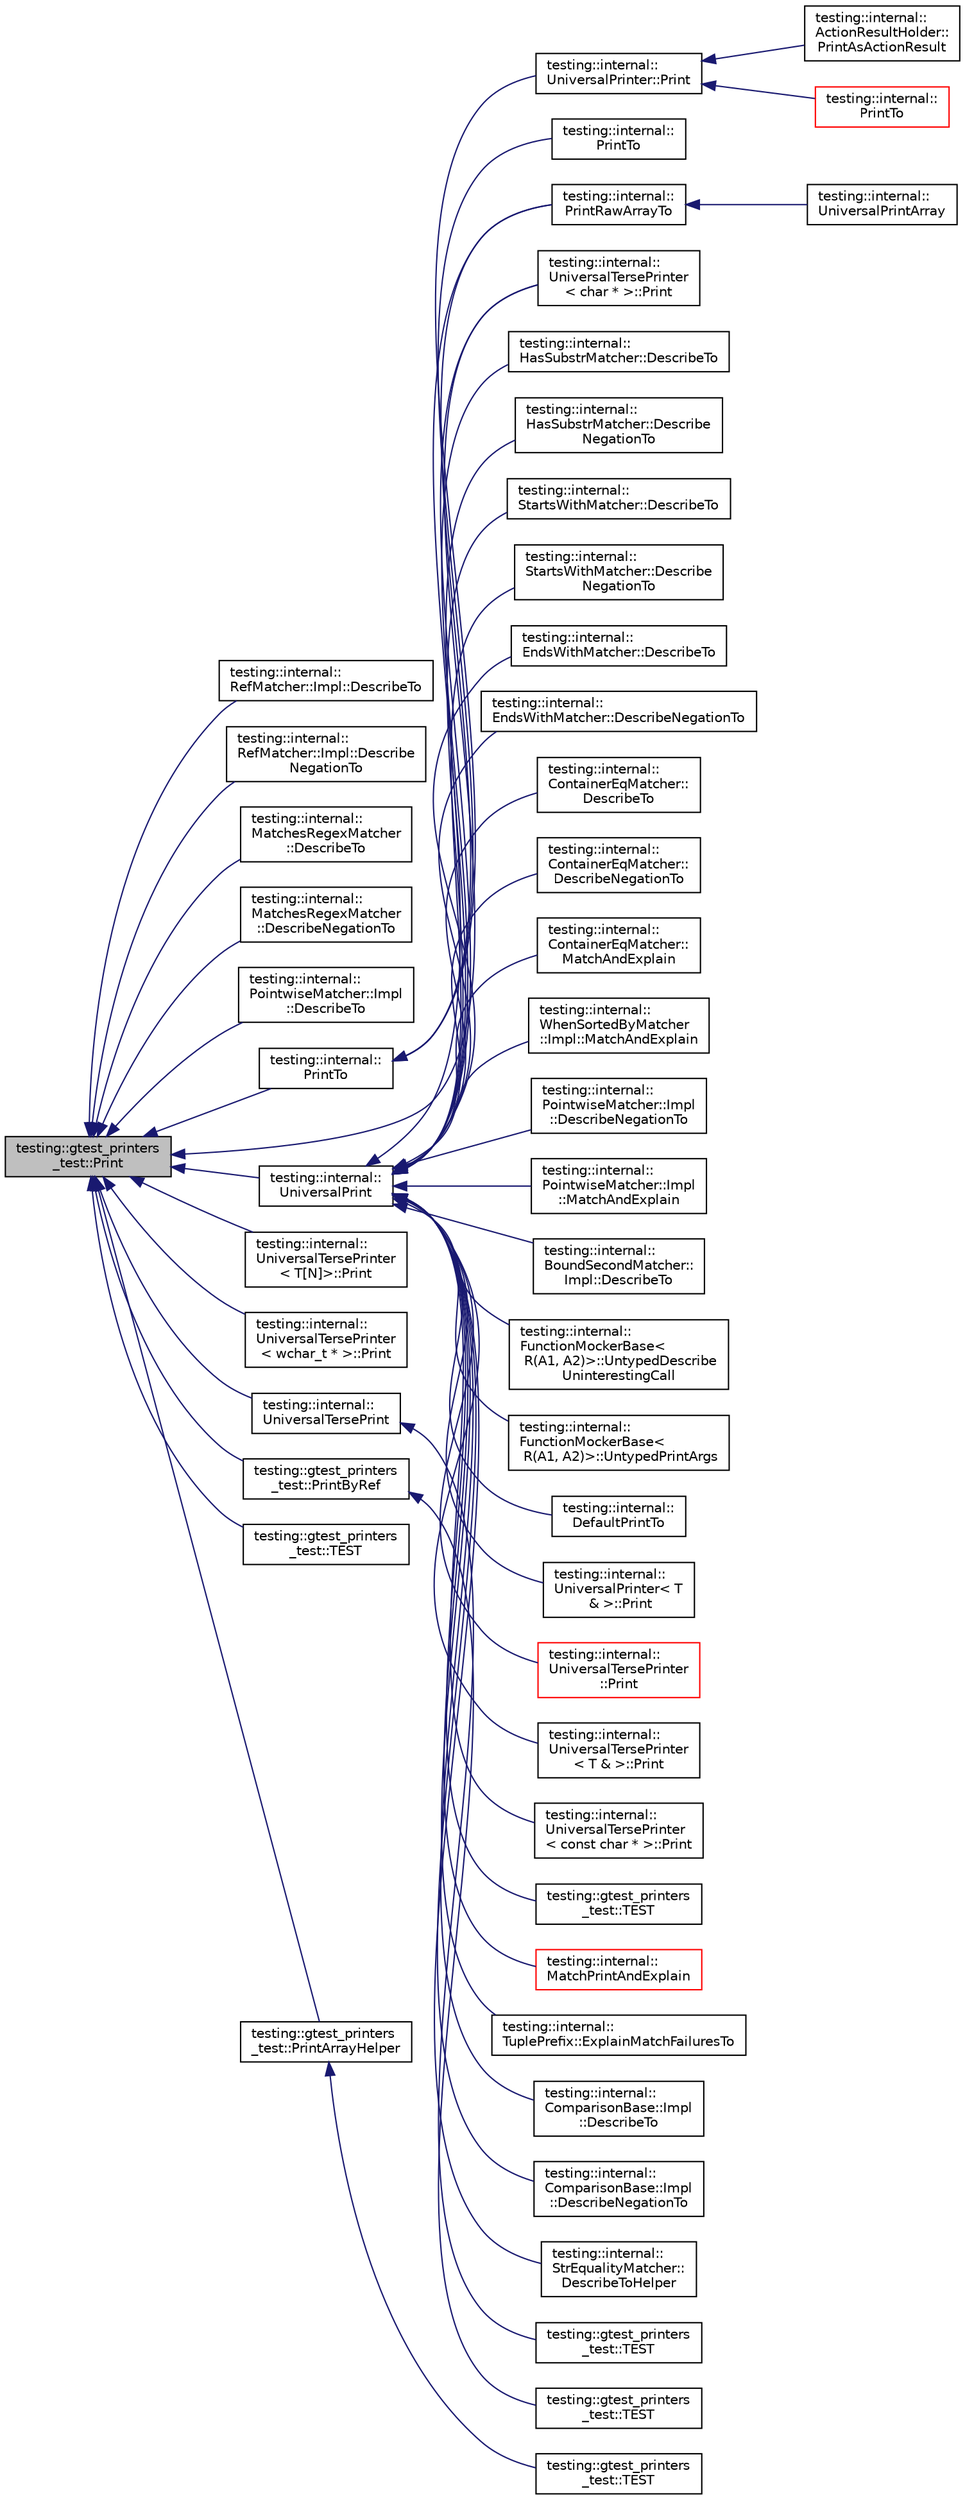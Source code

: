 digraph "testing::gtest_printers_test::Print"
{
  edge [fontname="Helvetica",fontsize="10",labelfontname="Helvetica",labelfontsize="10"];
  node [fontname="Helvetica",fontsize="10",shape=record];
  rankdir="LR";
  Node16 [label="testing::gtest_printers\l_test::Print",height=0.2,width=0.4,color="black", fillcolor="grey75", style="filled", fontcolor="black"];
  Node16 -> Node17 [dir="back",color="midnightblue",fontsize="10",style="solid",fontname="Helvetica"];
  Node17 [label="testing::internal::\lRefMatcher::Impl::DescribeTo",height=0.2,width=0.4,color="black", fillcolor="white", style="filled",URL="$da/d78/classtesting_1_1internal_1_1_ref_matcher_3_01_t_01_6_01_4_1_1_impl.html#a3ddb19a24bfbb627a9c6194b665cbd19"];
  Node16 -> Node18 [dir="back",color="midnightblue",fontsize="10",style="solid",fontname="Helvetica"];
  Node18 [label="testing::internal::\lRefMatcher::Impl::Describe\lNegationTo",height=0.2,width=0.4,color="black", fillcolor="white", style="filled",URL="$da/d78/classtesting_1_1internal_1_1_ref_matcher_3_01_t_01_6_01_4_1_1_impl.html#aa9ee30325e568c5599dd76f8823bf876"];
  Node16 -> Node19 [dir="back",color="midnightblue",fontsize="10",style="solid",fontname="Helvetica"];
  Node19 [label="testing::internal::\lMatchesRegexMatcher\l::DescribeTo",height=0.2,width=0.4,color="black", fillcolor="white", style="filled",URL="$de/d3b/classtesting_1_1internal_1_1_matches_regex_matcher.html#a8ebd3a0cf33a7bad04a3daf4b0653d8f"];
  Node16 -> Node20 [dir="back",color="midnightblue",fontsize="10",style="solid",fontname="Helvetica"];
  Node20 [label="testing::internal::\lMatchesRegexMatcher\l::DescribeNegationTo",height=0.2,width=0.4,color="black", fillcolor="white", style="filled",URL="$de/d3b/classtesting_1_1internal_1_1_matches_regex_matcher.html#a63154c9c572c1e44a130d58539fde707"];
  Node16 -> Node21 [dir="back",color="midnightblue",fontsize="10",style="solid",fontname="Helvetica"];
  Node21 [label="testing::internal::\lPointwiseMatcher::Impl\l::DescribeTo",height=0.2,width=0.4,color="black", fillcolor="white", style="filled",URL="$d6/d60/classtesting_1_1internal_1_1_pointwise_matcher_1_1_impl.html#a0c699f62bbd02595471b793baa9cc75e"];
  Node16 -> Node22 [dir="back",color="midnightblue",fontsize="10",style="solid",fontname="Helvetica"];
  Node22 [label="testing::internal::\lPrintTo",height=0.2,width=0.4,color="black", fillcolor="white", style="filled",URL="$d0/da7/namespacetesting_1_1internal.html#af2c33928facbf2edf7af564278724d98"];
  Node22 -> Node23 [dir="back",color="midnightblue",fontsize="10",style="solid",fontname="Helvetica"];
  Node23 [label="testing::internal::\lPrintTo",height=0.2,width=0.4,color="black", fillcolor="white", style="filled",URL="$d0/da7/namespacetesting_1_1internal.html#adb3c27150dbe661db0e0c4be27533460"];
  Node22 -> Node24 [dir="back",color="midnightblue",fontsize="10",style="solid",fontname="Helvetica"];
  Node24 [label="testing::internal::\lPrintRawArrayTo",height=0.2,width=0.4,color="black", fillcolor="white", style="filled",URL="$d0/da7/namespacetesting_1_1internal.html#ad3013b6b4c825edee9fe18ff1d982faa"];
  Node24 -> Node25 [dir="back",color="midnightblue",fontsize="10",style="solid",fontname="Helvetica"];
  Node25 [label="testing::internal::\lUniversalPrintArray",height=0.2,width=0.4,color="black", fillcolor="white", style="filled",URL="$d0/da7/namespacetesting_1_1internal.html#ad79d71c3110f8eb24ab352d68f29436a"];
  Node22 -> Node26 [dir="back",color="midnightblue",fontsize="10",style="solid",fontname="Helvetica"];
  Node26 [label="testing::internal::\lUniversalPrinter::Print",height=0.2,width=0.4,color="black", fillcolor="white", style="filled",URL="$d7/d76/classtesting_1_1internal_1_1_universal_printer.html#aecec021e1abbaa260b701e24e3fe33eb"];
  Node26 -> Node27 [dir="back",color="midnightblue",fontsize="10",style="solid",fontname="Helvetica"];
  Node27 [label="testing::internal::\lPrintTo",height=0.2,width=0.4,color="red", fillcolor="white", style="filled",URL="$d0/da7/namespacetesting_1_1internal.html#a8fd10cc30084c36a89c74868c8bd53f8"];
  Node26 -> Node30 [dir="back",color="midnightblue",fontsize="10",style="solid",fontname="Helvetica"];
  Node30 [label="testing::internal::\lActionResultHolder::\lPrintAsActionResult",height=0.2,width=0.4,color="black", fillcolor="white", style="filled",URL="$d3/db9/classtesting_1_1internal_1_1_action_result_holder.html#a06d1fb40fc863328dbcc102bc46dece4"];
  Node16 -> Node31 [dir="back",color="midnightblue",fontsize="10",style="solid",fontname="Helvetica"];
  Node31 [label="testing::internal::\lUniversalTersePrinter\l\< T[N]\>::Print",height=0.2,width=0.4,color="black", fillcolor="white", style="filled",URL="$dc/d88/classtesting_1_1internal_1_1_universal_terse_printer_3_01_t[_n]_4.html#a9e0ceb62fda7dc46ebcf5f911e459a49"];
  Node16 -> Node32 [dir="back",color="midnightblue",fontsize="10",style="solid",fontname="Helvetica"];
  Node32 [label="testing::internal::\lUniversalTersePrinter\l\< char * \>::Print",height=0.2,width=0.4,color="black", fillcolor="white", style="filled",URL="$d2/d0e/classtesting_1_1internal_1_1_universal_terse_printer_3_01char_01_5_01_4.html#aa9ef95587c1461fe33e254af52401a43"];
  Node16 -> Node33 [dir="back",color="midnightblue",fontsize="10",style="solid",fontname="Helvetica"];
  Node33 [label="testing::internal::\lUniversalTersePrinter\l\< wchar_t * \>::Print",height=0.2,width=0.4,color="black", fillcolor="white", style="filled",URL="$d5/daf/classtesting_1_1internal_1_1_universal_terse_printer_3_01wchar__t_01_5_01_4.html#a9cdf673b44d19e6879253f30f11cd740"];
  Node16 -> Node34 [dir="back",color="midnightblue",fontsize="10",style="solid",fontname="Helvetica"];
  Node34 [label="testing::internal::\lUniversalTersePrint",height=0.2,width=0.4,color="black", fillcolor="white", style="filled",URL="$d0/da7/namespacetesting_1_1internal.html#afa92f5a284929dc3723e654a25feb7b9"];
  Node34 -> Node35 [dir="back",color="midnightblue",fontsize="10",style="solid",fontname="Helvetica"];
  Node35 [label="testing::gtest_printers\l_test::TEST",height=0.2,width=0.4,color="black", fillcolor="white", style="filled",URL="$dd/d01/namespacetesting_1_1gtest__printers__test.html#ab49ff6527b0b01411b725fe46e1af65c"];
  Node16 -> Node36 [dir="back",color="midnightblue",fontsize="10",style="solid",fontname="Helvetica"];
  Node36 [label="testing::internal::\lUniversalPrint",height=0.2,width=0.4,color="black", fillcolor="white", style="filled",URL="$d0/da7/namespacetesting_1_1internal.html#a30708fa2bacf11895b03bdb21eb72309"];
  Node36 -> Node37 [dir="back",color="midnightblue",fontsize="10",style="solid",fontname="Helvetica"];
  Node37 [label="testing::internal::\lMatchPrintAndExplain",height=0.2,width=0.4,color="red", fillcolor="white", style="filled",URL="$d0/da7/namespacetesting_1_1internal.html#a0821df2611d54c79bac990719ad8a2dd"];
  Node36 -> Node45 [dir="back",color="midnightblue",fontsize="10",style="solid",fontname="Helvetica"];
  Node45 [label="testing::internal::\lTuplePrefix::ExplainMatchFailuresTo",height=0.2,width=0.4,color="black", fillcolor="white", style="filled",URL="$dc/d12/classtesting_1_1internal_1_1_tuple_prefix.html#a0ffd38ce90ae6da645a5655aefac5bb7"];
  Node36 -> Node46 [dir="back",color="midnightblue",fontsize="10",style="solid",fontname="Helvetica"];
  Node46 [label="testing::internal::\lComparisonBase::Impl\l::DescribeTo",height=0.2,width=0.4,color="black", fillcolor="white", style="filled",URL="$de/d06/classtesting_1_1internal_1_1_comparison_base_1_1_impl.html#a224bdd8f8196208d8138668dc74e1d27"];
  Node36 -> Node47 [dir="back",color="midnightblue",fontsize="10",style="solid",fontname="Helvetica"];
  Node47 [label="testing::internal::\lComparisonBase::Impl\l::DescribeNegationTo",height=0.2,width=0.4,color="black", fillcolor="white", style="filled",URL="$de/d06/classtesting_1_1internal_1_1_comparison_base_1_1_impl.html#ab4a33d42d0941bc94e3b0051ce76bb72"];
  Node36 -> Node48 [dir="back",color="midnightblue",fontsize="10",style="solid",fontname="Helvetica"];
  Node48 [label="testing::internal::\lStrEqualityMatcher::\lDescribeToHelper",height=0.2,width=0.4,color="black", fillcolor="white", style="filled",URL="$df/d76/classtesting_1_1internal_1_1_str_equality_matcher.html#accddf33055803fee7ff0ef7988204474"];
  Node36 -> Node49 [dir="back",color="midnightblue",fontsize="10",style="solid",fontname="Helvetica"];
  Node49 [label="testing::internal::\lHasSubstrMatcher::DescribeTo",height=0.2,width=0.4,color="black", fillcolor="white", style="filled",URL="$d3/d52/classtesting_1_1internal_1_1_has_substr_matcher.html#a278f177d2cbdfed29f6755ee0739a521"];
  Node36 -> Node50 [dir="back",color="midnightblue",fontsize="10",style="solid",fontname="Helvetica"];
  Node50 [label="testing::internal::\lHasSubstrMatcher::Describe\lNegationTo",height=0.2,width=0.4,color="black", fillcolor="white", style="filled",URL="$d3/d52/classtesting_1_1internal_1_1_has_substr_matcher.html#aa79638f9d3a0c2eb67bc76432f35be1f"];
  Node36 -> Node51 [dir="back",color="midnightblue",fontsize="10",style="solid",fontname="Helvetica"];
  Node51 [label="testing::internal::\lStartsWithMatcher::DescribeTo",height=0.2,width=0.4,color="black", fillcolor="white", style="filled",URL="$d0/d7f/classtesting_1_1internal_1_1_starts_with_matcher.html#af52b4c04ade7f5226c7302c845d44eaf"];
  Node36 -> Node52 [dir="back",color="midnightblue",fontsize="10",style="solid",fontname="Helvetica"];
  Node52 [label="testing::internal::\lStartsWithMatcher::Describe\lNegationTo",height=0.2,width=0.4,color="black", fillcolor="white", style="filled",URL="$d0/d7f/classtesting_1_1internal_1_1_starts_with_matcher.html#aae30b57dac10fec73d454b6d7543acea"];
  Node36 -> Node53 [dir="back",color="midnightblue",fontsize="10",style="solid",fontname="Helvetica"];
  Node53 [label="testing::internal::\lEndsWithMatcher::DescribeTo",height=0.2,width=0.4,color="black", fillcolor="white", style="filled",URL="$d5/d12/classtesting_1_1internal_1_1_ends_with_matcher.html#aec33451ab09428a97ab0793e332416d8"];
  Node36 -> Node54 [dir="back",color="midnightblue",fontsize="10",style="solid",fontname="Helvetica"];
  Node54 [label="testing::internal::\lEndsWithMatcher::DescribeNegationTo",height=0.2,width=0.4,color="black", fillcolor="white", style="filled",URL="$d5/d12/classtesting_1_1internal_1_1_ends_with_matcher.html#af5dd55c6c3a2ce57bd85f12e07cb604a"];
  Node36 -> Node55 [dir="back",color="midnightblue",fontsize="10",style="solid",fontname="Helvetica"];
  Node55 [label="testing::internal::\lContainerEqMatcher::\lDescribeTo",height=0.2,width=0.4,color="black", fillcolor="white", style="filled",URL="$d8/d85/classtesting_1_1internal_1_1_container_eq_matcher.html#a28ace6da475d05134916eb50e54baf1e"];
  Node36 -> Node56 [dir="back",color="midnightblue",fontsize="10",style="solid",fontname="Helvetica"];
  Node56 [label="testing::internal::\lContainerEqMatcher::\lDescribeNegationTo",height=0.2,width=0.4,color="black", fillcolor="white", style="filled",URL="$d8/d85/classtesting_1_1internal_1_1_container_eq_matcher.html#a3dc9e61b6aff65039325138dccccb8ec"];
  Node36 -> Node57 [dir="back",color="midnightblue",fontsize="10",style="solid",fontname="Helvetica"];
  Node57 [label="testing::internal::\lContainerEqMatcher::\lMatchAndExplain",height=0.2,width=0.4,color="black", fillcolor="white", style="filled",URL="$d8/d85/classtesting_1_1internal_1_1_container_eq_matcher.html#a348c6139776dd7d713d100e406ee38f4"];
  Node36 -> Node58 [dir="back",color="midnightblue",fontsize="10",style="solid",fontname="Helvetica"];
  Node58 [label="testing::internal::\lWhenSortedByMatcher\l::Impl::MatchAndExplain",height=0.2,width=0.4,color="black", fillcolor="white", style="filled",URL="$d9/d30/classtesting_1_1internal_1_1_when_sorted_by_matcher_1_1_impl.html#a9d8f57c729df8c041f2fd7febbc950da"];
  Node36 -> Node59 [dir="back",color="midnightblue",fontsize="10",style="solid",fontname="Helvetica"];
  Node59 [label="testing::internal::\lPointwiseMatcher::Impl\l::DescribeNegationTo",height=0.2,width=0.4,color="black", fillcolor="white", style="filled",URL="$d6/d60/classtesting_1_1internal_1_1_pointwise_matcher_1_1_impl.html#a26d3a829149e4c497aaced42aad7b247"];
  Node36 -> Node60 [dir="back",color="midnightblue",fontsize="10",style="solid",fontname="Helvetica"];
  Node60 [label="testing::internal::\lPointwiseMatcher::Impl\l::MatchAndExplain",height=0.2,width=0.4,color="black", fillcolor="white", style="filled",URL="$d6/d60/classtesting_1_1internal_1_1_pointwise_matcher_1_1_impl.html#a4253946989f3743c4dd983909f2d062b"];
  Node36 -> Node61 [dir="back",color="midnightblue",fontsize="10",style="solid",fontname="Helvetica"];
  Node61 [label="testing::internal::\lBoundSecondMatcher::\lImpl::DescribeTo",height=0.2,width=0.4,color="black", fillcolor="white", style="filled",URL="$dc/d36/classtesting_1_1internal_1_1_bound_second_matcher_1_1_impl.html#ada7c4fd01c568c48f929dc34b3281aff"];
  Node36 -> Node62 [dir="back",color="midnightblue",fontsize="10",style="solid",fontname="Helvetica"];
  Node62 [label="testing::internal::\lFunctionMockerBase\<\l R(A1, A2)\>::UntypedDescribe\lUninterestingCall",height=0.2,width=0.4,color="black", fillcolor="white", style="filled",URL="$da/de9/classtesting_1_1internal_1_1_function_mocker_base.html#a9f701bc2048925f61cab0491a9aa275c"];
  Node36 -> Node63 [dir="back",color="midnightblue",fontsize="10",style="solid",fontname="Helvetica"];
  Node63 [label="testing::internal::\lFunctionMockerBase\<\l R(A1, A2)\>::UntypedPrintArgs",height=0.2,width=0.4,color="black", fillcolor="white", style="filled",URL="$da/de9/classtesting_1_1internal_1_1_function_mocker_base.html#a6f77ce4fad16e1c8508fe6da71e8b930"];
  Node36 -> Node64 [dir="back",color="midnightblue",fontsize="10",style="solid",fontname="Helvetica"];
  Node64 [label="testing::internal::\lDefaultPrintTo",height=0.2,width=0.4,color="black", fillcolor="white", style="filled",URL="$d0/da7/namespacetesting_1_1internal.html#a2e96c98d5bd8ee4a1b92f8e3cde7dd40"];
  Node36 -> Node24 [dir="back",color="midnightblue",fontsize="10",style="solid",fontname="Helvetica"];
  Node36 -> Node65 [dir="back",color="midnightblue",fontsize="10",style="solid",fontname="Helvetica"];
  Node65 [label="testing::internal::\lUniversalPrinter\< T\l & \>::Print",height=0.2,width=0.4,color="black", fillcolor="white", style="filled",URL="$d2/d67/classtesting_1_1internal_1_1_universal_printer_3_01_t_01_6_01_4.html#a923a694be8aa66117848c1c5f57ede35"];
  Node36 -> Node66 [dir="back",color="midnightblue",fontsize="10",style="solid",fontname="Helvetica"];
  Node66 [label="testing::internal::\lUniversalTersePrinter\l::Print",height=0.2,width=0.4,color="red", fillcolor="white", style="filled",URL="$d6/d8f/classtesting_1_1internal_1_1_universal_terse_printer.html#a042249cdb42fdb77588c9ad54ea7ed54"];
  Node36 -> Node75 [dir="back",color="midnightblue",fontsize="10",style="solid",fontname="Helvetica"];
  Node75 [label="testing::internal::\lUniversalTersePrinter\l\< T & \>::Print",height=0.2,width=0.4,color="black", fillcolor="white", style="filled",URL="$dd/dce/classtesting_1_1internal_1_1_universal_terse_printer_3_01_t_01_6_01_4.html#a931f93cc52a3046706c87d0a90640483"];
  Node36 -> Node76 [dir="back",color="midnightblue",fontsize="10",style="solid",fontname="Helvetica"];
  Node76 [label="testing::internal::\lUniversalTersePrinter\l\< const char * \>::Print",height=0.2,width=0.4,color="black", fillcolor="white", style="filled",URL="$d3/ded/classtesting_1_1internal_1_1_universal_terse_printer_3_01const_01char_01_5_01_4.html#a37a3be2d26dc07b24d16c2b5eb88ecda"];
  Node36 -> Node32 [dir="back",color="midnightblue",fontsize="10",style="solid",fontname="Helvetica"];
  Node36 -> Node77 [dir="back",color="midnightblue",fontsize="10",style="solid",fontname="Helvetica"];
  Node77 [label="testing::gtest_printers\l_test::TEST",height=0.2,width=0.4,color="black", fillcolor="white", style="filled",URL="$dd/d01/namespacetesting_1_1gtest__printers__test.html#a43d4efc91c2ea7d8220891df9b0437df"];
  Node16 -> Node78 [dir="back",color="midnightblue",fontsize="10",style="solid",fontname="Helvetica"];
  Node78 [label="testing::gtest_printers\l_test::PrintByRef",height=0.2,width=0.4,color="black", fillcolor="white", style="filled",URL="$dd/d01/namespacetesting_1_1gtest__printers__test.html#a680e1fd7cfbae100466abe89567a0ee9"];
  Node78 -> Node79 [dir="back",color="midnightblue",fontsize="10",style="solid",fontname="Helvetica"];
  Node79 [label="testing::gtest_printers\l_test::TEST",height=0.2,width=0.4,color="black", fillcolor="white", style="filled",URL="$dd/d01/namespacetesting_1_1gtest__printers__test.html#a88f9089e0b19be4bda74a953d6a47d7b"];
  Node16 -> Node80 [dir="back",color="midnightblue",fontsize="10",style="solid",fontname="Helvetica"];
  Node80 [label="testing::gtest_printers\l_test::TEST",height=0.2,width=0.4,color="black", fillcolor="white", style="filled",URL="$dd/d01/namespacetesting_1_1gtest__printers__test.html#ac79ac1529e754dddbaff5ba108ba3de3"];
  Node16 -> Node81 [dir="back",color="midnightblue",fontsize="10",style="solid",fontname="Helvetica"];
  Node81 [label="testing::gtest_printers\l_test::PrintArrayHelper",height=0.2,width=0.4,color="black", fillcolor="white", style="filled",URL="$dd/d01/namespacetesting_1_1gtest__printers__test.html#a694f23c5a8c134f0e6e24a412f8d75c1"];
  Node81 -> Node82 [dir="back",color="midnightblue",fontsize="10",style="solid",fontname="Helvetica"];
  Node82 [label="testing::gtest_printers\l_test::TEST",height=0.2,width=0.4,color="black", fillcolor="white", style="filled",URL="$dd/d01/namespacetesting_1_1gtest__printers__test.html#a3845c4717b03cb5ad309c7d9a37acb0a"];
}
